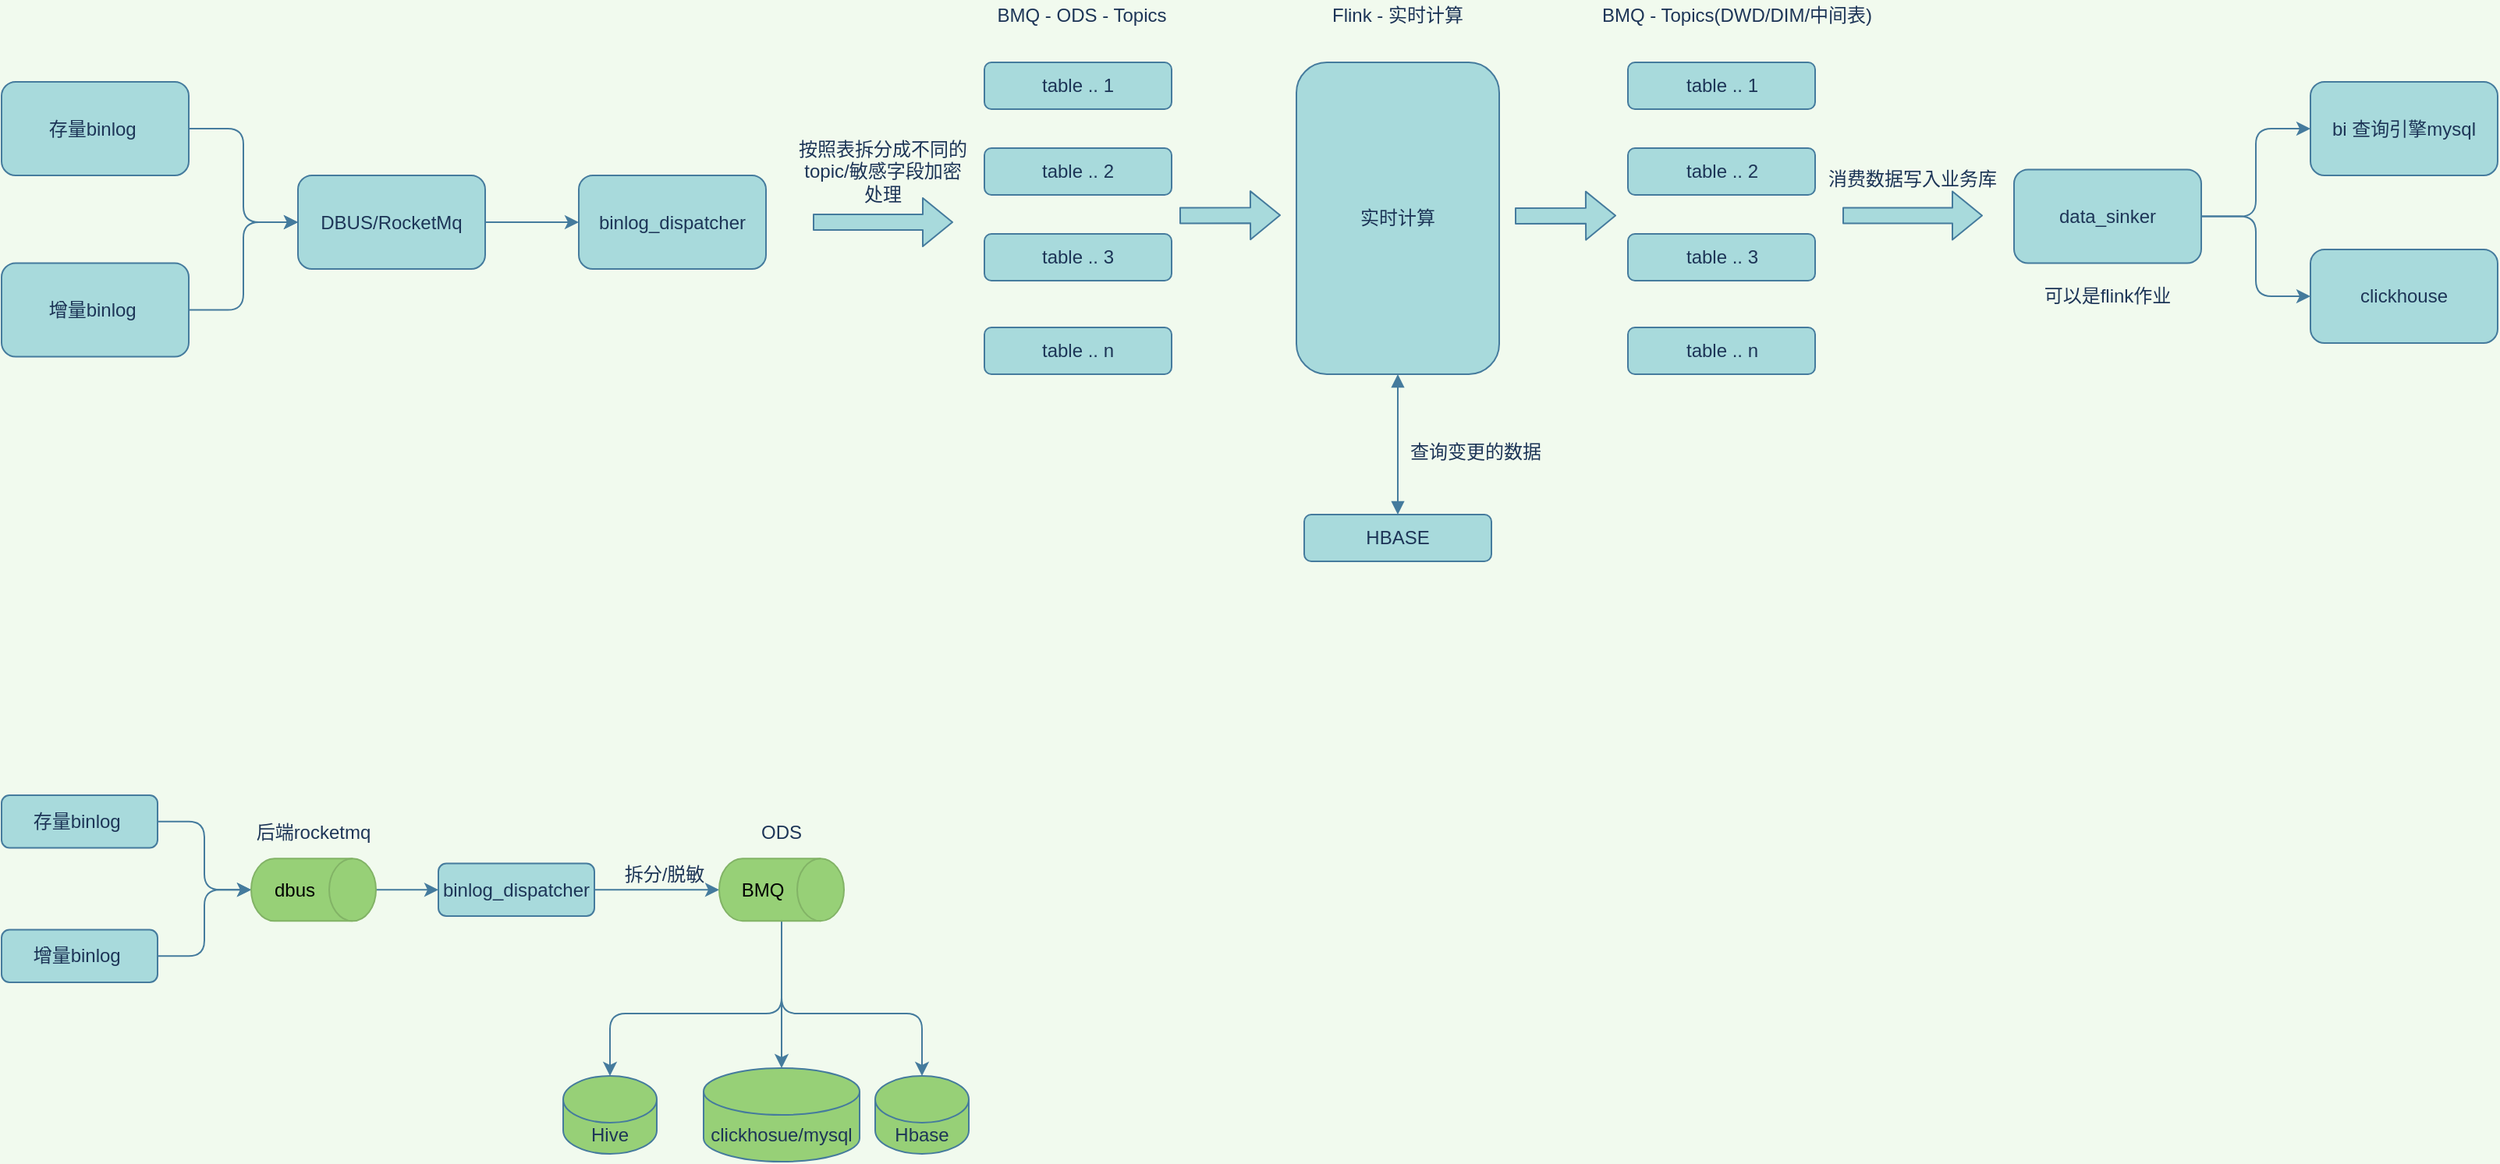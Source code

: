 <mxfile version="14.0.1" type="github">
  <diagram name="Page-1" id="74e2e168-ea6b-b213-b513-2b3c1d86103e">
    <mxGraphModel dx="1426" dy="769" grid="1" gridSize="10" guides="1" tooltips="1" connect="1" arrows="1" fold="1" page="1" pageScale="1" pageWidth="4681" pageHeight="3300" background="#F1FAEE" math="0" shadow="0">
      <root>
        <mxCell id="0" />
        <mxCell id="1" parent="0" />
        <mxCell id="ZxhqOC5vJH2Z66Pt62t_-1" style="edgeStyle=orthogonalEdgeStyle;curved=0;rounded=1;sketch=0;orthogonalLoop=1;jettySize=auto;html=1;exitX=1;exitY=0.5;exitDx=0;exitDy=0;entryX=0;entryY=0.5;entryDx=0;entryDy=0;strokeColor=#457B9D;fillColor=#A8DADC;fontColor=#1D3557;labelBackgroundColor=#F1FAEE;" edge="1" parent="1" source="CXxez-JtLYXaiOFdas3K-10" target="CXxez-JtLYXaiOFdas3K-11">
          <mxGeometry relative="1" as="geometry" />
        </mxCell>
        <mxCell id="CXxez-JtLYXaiOFdas3K-10" value="存量binlog&amp;nbsp;" style="rounded=1;whiteSpace=wrap;html=1;sketch=0;strokeColor=#457B9D;fillColor=#A8DADC;fontColor=#1D3557;" parent="1" vertex="1">
          <mxGeometry x="60" y="1402.5" width="120" height="60" as="geometry" />
        </mxCell>
        <mxCell id="ZxhqOC5vJH2Z66Pt62t_-3" style="edgeStyle=orthogonalEdgeStyle;curved=0;rounded=1;sketch=0;orthogonalLoop=1;jettySize=auto;html=1;exitX=1;exitY=0.5;exitDx=0;exitDy=0;entryX=0;entryY=0.5;entryDx=0;entryDy=0;strokeColor=#457B9D;fillColor=#A8DADC;fontColor=#1D3557;labelBackgroundColor=#F1FAEE;" edge="1" parent="1" source="CXxez-JtLYXaiOFdas3K-11" target="ZxhqOC5vJH2Z66Pt62t_-2">
          <mxGeometry relative="1" as="geometry" />
        </mxCell>
        <mxCell id="CXxez-JtLYXaiOFdas3K-11" value="DBUS/RocketMq" style="rounded=1;whiteSpace=wrap;html=1;sketch=0;strokeColor=#457B9D;fillColor=#A8DADC;fontColor=#1D3557;" parent="1" vertex="1">
          <mxGeometry x="250" y="1462.5" width="120" height="60" as="geometry" />
        </mxCell>
        <mxCell id="CXxez-JtLYXaiOFdas3K-14" value="table .. 1" style="rounded=1;whiteSpace=wrap;html=1;sketch=0;strokeColor=#457B9D;fillColor=#A8DADC;fontColor=#1D3557;" parent="1" vertex="1">
          <mxGeometry x="690" y="1390" width="120" height="30" as="geometry" />
        </mxCell>
        <mxCell id="CXxez-JtLYXaiOFdas3K-15" value="table .. 2" style="rounded=1;whiteSpace=wrap;html=1;sketch=0;strokeColor=#457B9D;fillColor=#A8DADC;fontColor=#1D3557;" parent="1" vertex="1">
          <mxGeometry x="690" y="1445" width="120" height="30" as="geometry" />
        </mxCell>
        <mxCell id="CXxez-JtLYXaiOFdas3K-16" value="table .. 3" style="rounded=1;whiteSpace=wrap;html=1;sketch=0;strokeColor=#457B9D;fillColor=#A8DADC;fontColor=#1D3557;" parent="1" vertex="1">
          <mxGeometry x="690" y="1500" width="120" height="30" as="geometry" />
        </mxCell>
        <mxCell id="CXxez-JtLYXaiOFdas3K-17" value="BMQ - ODS - Topics" style="text;html=1;strokeColor=none;fillColor=none;align=center;verticalAlign=middle;whiteSpace=wrap;rounded=0;sketch=0;fontColor=#1D3557;" parent="1" vertex="1">
          <mxGeometry x="695" y="1350" width="115" height="20" as="geometry" />
        </mxCell>
        <mxCell id="CXxez-JtLYXaiOFdas3K-18" value="table .. n" style="rounded=1;whiteSpace=wrap;html=1;sketch=0;strokeColor=#457B9D;fillColor=#A8DADC;fontColor=#1D3557;" parent="1" vertex="1">
          <mxGeometry x="690" y="1560" width="120" height="30" as="geometry" />
        </mxCell>
        <mxCell id="CXxez-JtLYXaiOFdas3K-20" value="Flink - 实时计算" style="text;html=1;strokeColor=none;fillColor=none;align=center;verticalAlign=middle;whiteSpace=wrap;rounded=0;sketch=0;fontColor=#1D3557;" parent="1" vertex="1">
          <mxGeometry x="905" y="1350" width="100" height="20" as="geometry" />
        </mxCell>
        <mxCell id="ZxhqOC5vJH2Z66Pt62t_-20" style="edgeStyle=orthogonalEdgeStyle;curved=0;rounded=1;sketch=0;orthogonalLoop=1;jettySize=auto;html=1;exitX=0.5;exitY=1;exitDx=0;exitDy=0;entryX=0.5;entryY=0;entryDx=0;entryDy=0;strokeColor=#457B9D;fillColor=#A8DADC;fontColor=#1D3557;endArrow=block;endFill=1;startArrow=block;startFill=1;labelBackgroundColor=#F1FAEE;" edge="1" parent="1" source="CXxez-JtLYXaiOFdas3K-21" target="ZxhqOC5vJH2Z66Pt62t_-19">
          <mxGeometry relative="1" as="geometry" />
        </mxCell>
        <mxCell id="CXxez-JtLYXaiOFdas3K-21" value="实时计算" style="rounded=1;whiteSpace=wrap;html=1;sketch=0;strokeColor=#457B9D;fillColor=#A8DADC;fontColor=#1D3557;" parent="1" vertex="1">
          <mxGeometry x="890" y="1390" width="130" height="200" as="geometry" />
        </mxCell>
        <mxCell id="ZxhqOC5vJH2Z66Pt62t_-2" value="binlog_dispatcher" style="rounded=1;whiteSpace=wrap;html=1;sketch=0;strokeColor=#457B9D;fillColor=#A8DADC;fontColor=#1D3557;" vertex="1" parent="1">
          <mxGeometry x="430" y="1462.5" width="120" height="60" as="geometry" />
        </mxCell>
        <mxCell id="ZxhqOC5vJH2Z66Pt62t_-4" value="table .. 1" style="rounded=1;whiteSpace=wrap;html=1;sketch=0;strokeColor=#457B9D;fillColor=#A8DADC;fontColor=#1D3557;" vertex="1" parent="1">
          <mxGeometry x="1102.5" y="1390" width="120" height="30" as="geometry" />
        </mxCell>
        <mxCell id="ZxhqOC5vJH2Z66Pt62t_-5" value="table .. 2" style="rounded=1;whiteSpace=wrap;html=1;sketch=0;strokeColor=#457B9D;fillColor=#A8DADC;fontColor=#1D3557;" vertex="1" parent="1">
          <mxGeometry x="1102.5" y="1445" width="120" height="30" as="geometry" />
        </mxCell>
        <mxCell id="ZxhqOC5vJH2Z66Pt62t_-6" value="table .. 3" style="rounded=1;whiteSpace=wrap;html=1;sketch=0;strokeColor=#457B9D;fillColor=#A8DADC;fontColor=#1D3557;" vertex="1" parent="1">
          <mxGeometry x="1102.5" y="1500" width="120" height="30" as="geometry" />
        </mxCell>
        <mxCell id="ZxhqOC5vJH2Z66Pt62t_-7" value="BMQ - Topics(DWD/DIM/中间表)" style="text;html=1;strokeColor=none;fillColor=none;align=center;verticalAlign=middle;whiteSpace=wrap;rounded=0;sketch=0;fontColor=#1D3557;" vertex="1" parent="1">
          <mxGeometry x="1080" y="1350" width="185" height="20" as="geometry" />
        </mxCell>
        <mxCell id="ZxhqOC5vJH2Z66Pt62t_-8" value="table .. n" style="rounded=1;whiteSpace=wrap;html=1;sketch=0;strokeColor=#457B9D;fillColor=#A8DADC;fontColor=#1D3557;" vertex="1" parent="1">
          <mxGeometry x="1102.5" y="1560" width="120" height="30" as="geometry" />
        </mxCell>
        <mxCell id="ZxhqOC5vJH2Z66Pt62t_-10" value="" style="shape=flexArrow;endArrow=classic;html=1;strokeColor=#457B9D;fillColor=#A8DADC;fontColor=#1D3557;labelBackgroundColor=#F1FAEE;" edge="1" parent="1">
          <mxGeometry width="50" height="50" relative="1" as="geometry">
            <mxPoint x="580" y="1492.5" as="sourcePoint" />
            <mxPoint x="670" y="1492.5" as="targetPoint" />
          </mxGeometry>
        </mxCell>
        <mxCell id="ZxhqOC5vJH2Z66Pt62t_-11" value="按照表拆分成不同的topic/敏感字段加密处理" style="text;html=1;strokeColor=none;fillColor=none;align=center;verticalAlign=middle;whiteSpace=wrap;rounded=0;sketch=0;fontColor=#1D3557;" vertex="1" parent="1">
          <mxGeometry x="570" y="1450" width="110" height="20" as="geometry" />
        </mxCell>
        <mxCell id="ZxhqOC5vJH2Z66Pt62t_-13" style="edgeStyle=orthogonalEdgeStyle;curved=0;rounded=1;sketch=0;orthogonalLoop=1;jettySize=auto;html=1;exitX=1;exitY=0.5;exitDx=0;exitDy=0;entryX=0;entryY=0.5;entryDx=0;entryDy=0;strokeColor=#457B9D;fillColor=#A8DADC;fontColor=#1D3557;labelBackgroundColor=#F1FAEE;" edge="1" parent="1" source="ZxhqOC5vJH2Z66Pt62t_-12" target="CXxez-JtLYXaiOFdas3K-11">
          <mxGeometry relative="1" as="geometry" />
        </mxCell>
        <mxCell id="ZxhqOC5vJH2Z66Pt62t_-12" value="增量binlog&amp;nbsp;" style="rounded=1;whiteSpace=wrap;html=1;sketch=0;strokeColor=#457B9D;fillColor=#A8DADC;fontColor=#1D3557;" vertex="1" parent="1">
          <mxGeometry x="60" y="1518.75" width="120" height="60" as="geometry" />
        </mxCell>
        <mxCell id="ZxhqOC5vJH2Z66Pt62t_-17" style="edgeStyle=orthogonalEdgeStyle;curved=0;rounded=1;sketch=0;orthogonalLoop=1;jettySize=auto;html=1;exitX=1;exitY=0.5;exitDx=0;exitDy=0;entryX=0;entryY=0.5;entryDx=0;entryDy=0;strokeColor=#457B9D;fillColor=#A8DADC;fontColor=#1D3557;labelBackgroundColor=#F1FAEE;" edge="1" parent="1" source="ZxhqOC5vJH2Z66Pt62t_-14" target="ZxhqOC5vJH2Z66Pt62t_-15">
          <mxGeometry relative="1" as="geometry" />
        </mxCell>
        <mxCell id="ZxhqOC5vJH2Z66Pt62t_-18" style="edgeStyle=orthogonalEdgeStyle;curved=0;rounded=1;sketch=0;orthogonalLoop=1;jettySize=auto;html=1;exitX=1;exitY=0.5;exitDx=0;exitDy=0;entryX=0;entryY=0.5;entryDx=0;entryDy=0;strokeColor=#457B9D;fillColor=#A8DADC;fontColor=#1D3557;labelBackgroundColor=#F1FAEE;" edge="1" parent="1" source="ZxhqOC5vJH2Z66Pt62t_-14" target="ZxhqOC5vJH2Z66Pt62t_-16">
          <mxGeometry relative="1" as="geometry" />
        </mxCell>
        <mxCell id="ZxhqOC5vJH2Z66Pt62t_-14" value="data_sinker" style="rounded=1;whiteSpace=wrap;html=1;sketch=0;strokeColor=#457B9D;fillColor=#A8DADC;fontColor=#1D3557;" vertex="1" parent="1">
          <mxGeometry x="1350" y="1458.75" width="120" height="60" as="geometry" />
        </mxCell>
        <mxCell id="ZxhqOC5vJH2Z66Pt62t_-15" value="bi 查询引擎mysql" style="rounded=1;whiteSpace=wrap;html=1;sketch=0;strokeColor=#457B9D;fillColor=#A8DADC;fontColor=#1D3557;" vertex="1" parent="1">
          <mxGeometry x="1540" y="1402.5" width="120" height="60" as="geometry" />
        </mxCell>
        <mxCell id="ZxhqOC5vJH2Z66Pt62t_-16" value="clickhouse" style="rounded=1;whiteSpace=wrap;html=1;sketch=0;strokeColor=#457B9D;fillColor=#A8DADC;fontColor=#1D3557;" vertex="1" parent="1">
          <mxGeometry x="1540" y="1510" width="120" height="60" as="geometry" />
        </mxCell>
        <mxCell id="ZxhqOC5vJH2Z66Pt62t_-19" value="HBASE" style="rounded=1;whiteSpace=wrap;html=1;sketch=0;strokeColor=#457B9D;fillColor=#A8DADC;fontColor=#1D3557;" vertex="1" parent="1">
          <mxGeometry x="895" y="1680" width="120" height="30" as="geometry" />
        </mxCell>
        <mxCell id="ZxhqOC5vJH2Z66Pt62t_-21" value="" style="shape=flexArrow;endArrow=classic;html=1;strokeColor=#457B9D;fillColor=#A8DADC;fontColor=#1D3557;labelBackgroundColor=#F1FAEE;" edge="1" parent="1">
          <mxGeometry width="50" height="50" relative="1" as="geometry">
            <mxPoint x="1240" y="1488.25" as="sourcePoint" />
            <mxPoint x="1330" y="1488.25" as="targetPoint" />
          </mxGeometry>
        </mxCell>
        <mxCell id="ZxhqOC5vJH2Z66Pt62t_-22" value="消费数据写入业务库" style="text;html=1;strokeColor=none;fillColor=none;align=center;verticalAlign=middle;whiteSpace=wrap;rounded=0;sketch=0;fontColor=#1D3557;" vertex="1" parent="1">
          <mxGeometry x="1230" y="1455" width="110" height="20" as="geometry" />
        </mxCell>
        <mxCell id="ZxhqOC5vJH2Z66Pt62t_-23" value="" style="shape=flexArrow;endArrow=classic;html=1;strokeColor=#457B9D;fillColor=#A8DADC;fontColor=#1D3557;labelBackgroundColor=#F1FAEE;" edge="1" parent="1">
          <mxGeometry width="50" height="50" relative="1" as="geometry">
            <mxPoint x="815" y="1488.25" as="sourcePoint" />
            <mxPoint x="880" y="1488" as="targetPoint" />
          </mxGeometry>
        </mxCell>
        <mxCell id="ZxhqOC5vJH2Z66Pt62t_-24" value="" style="shape=flexArrow;endArrow=classic;html=1;strokeColor=#457B9D;fillColor=#A8DADC;fontColor=#1D3557;labelBackgroundColor=#F1FAEE;" edge="1" parent="1">
          <mxGeometry width="50" height="50" relative="1" as="geometry">
            <mxPoint x="1030" y="1488.5" as="sourcePoint" />
            <mxPoint x="1095" y="1488.25" as="targetPoint" />
          </mxGeometry>
        </mxCell>
        <mxCell id="ZxhqOC5vJH2Z66Pt62t_-38" value="查询变更的数据" style="text;html=1;strokeColor=none;fillColor=none;align=center;verticalAlign=middle;whiteSpace=wrap;rounded=0;sketch=0;fontColor=#1D3557;" vertex="1" parent="1">
          <mxGeometry x="960" y="1630" width="90" height="20" as="geometry" />
        </mxCell>
        <mxCell id="ZxhqOC5vJH2Z66Pt62t_-39" value="可以是flink作业" style="text;html=1;strokeColor=none;fillColor=none;align=center;verticalAlign=middle;whiteSpace=wrap;rounded=0;sketch=0;fontColor=#1D3557;" vertex="1" parent="1">
          <mxGeometry x="1365" y="1530" width="90" height="20" as="geometry" />
        </mxCell>
        <mxCell id="ZxhqOC5vJH2Z66Pt62t_-55" style="edgeStyle=orthogonalEdgeStyle;curved=0;rounded=1;sketch=0;orthogonalLoop=1;jettySize=auto;html=1;exitX=1;exitY=0.5;exitDx=0;exitDy=0;entryX=0.5;entryY=1;entryDx=0;entryDy=0;entryPerimeter=0;strokeColor=#457B9D;fillColor=#A8DADC;fontColor=#1D3557;" edge="1" parent="1" source="ZxhqOC5vJH2Z66Pt62t_-46" target="ZxhqOC5vJH2Z66Pt62t_-53">
          <mxGeometry relative="1" as="geometry" />
        </mxCell>
        <mxCell id="ZxhqOC5vJH2Z66Pt62t_-46" value="增量binlog&amp;nbsp;" style="rounded=1;whiteSpace=wrap;html=1;sketch=0;strokeColor=#457B9D;fillColor=#A8DADC;fontColor=#1D3557;" vertex="1" parent="1">
          <mxGeometry x="60" y="1946.25" width="100" height="33.75" as="geometry" />
        </mxCell>
        <mxCell id="ZxhqOC5vJH2Z66Pt62t_-54" style="edgeStyle=orthogonalEdgeStyle;curved=0;rounded=1;sketch=0;orthogonalLoop=1;jettySize=auto;html=1;exitX=1;exitY=0.5;exitDx=0;exitDy=0;entryX=0.5;entryY=1;entryDx=0;entryDy=0;entryPerimeter=0;strokeColor=#457B9D;fillColor=#A8DADC;fontColor=#1D3557;" edge="1" parent="1" source="ZxhqOC5vJH2Z66Pt62t_-47" target="ZxhqOC5vJH2Z66Pt62t_-53">
          <mxGeometry relative="1" as="geometry" />
        </mxCell>
        <mxCell id="ZxhqOC5vJH2Z66Pt62t_-47" value="存量binlog&amp;nbsp;" style="rounded=1;whiteSpace=wrap;html=1;sketch=0;strokeColor=#457B9D;fillColor=#A8DADC;fontColor=#1D3557;" vertex="1" parent="1">
          <mxGeometry x="60" y="1860" width="100" height="33.75" as="geometry" />
        </mxCell>
        <mxCell id="ZxhqOC5vJH2Z66Pt62t_-59" style="edgeStyle=orthogonalEdgeStyle;curved=0;rounded=1;sketch=0;orthogonalLoop=1;jettySize=auto;html=1;exitX=1;exitY=0.5;exitDx=0;exitDy=0;strokeColor=#457B9D;fillColor=#A8DADC;fontColor=#1D3557;" edge="1" parent="1" source="ZxhqOC5vJH2Z66Pt62t_-52" target="ZxhqOC5vJH2Z66Pt62t_-58">
          <mxGeometry relative="1" as="geometry" />
        </mxCell>
        <mxCell id="ZxhqOC5vJH2Z66Pt62t_-52" value="&lt;span&gt;binlog_dispatcher&lt;/span&gt;" style="rounded=1;whiteSpace=wrap;html=1;sketch=0;strokeColor=#457B9D;fillColor=#A8DADC;fontColor=#1D3557;" vertex="1" parent="1">
          <mxGeometry x="340" y="1903.75" width="100" height="33.75" as="geometry" />
        </mxCell>
        <mxCell id="ZxhqOC5vJH2Z66Pt62t_-57" style="edgeStyle=orthogonalEdgeStyle;curved=0;rounded=1;sketch=0;orthogonalLoop=1;jettySize=auto;html=1;exitX=0.5;exitY=0;exitDx=0;exitDy=0;exitPerimeter=0;entryX=0;entryY=0.5;entryDx=0;entryDy=0;strokeColor=#457B9D;fillColor=#A8DADC;fontColor=#1D3557;" edge="1" parent="1" source="ZxhqOC5vJH2Z66Pt62t_-53" target="ZxhqOC5vJH2Z66Pt62t_-52">
          <mxGeometry relative="1" as="geometry" />
        </mxCell>
        <mxCell id="ZxhqOC5vJH2Z66Pt62t_-53" value="dbus" style="shape=cylinder3;whiteSpace=wrap;html=1;boundedLbl=1;backgroundOutline=1;size=15;rounded=0;sketch=0;strokeColor=#82b366;direction=south;fillColor=#97D077;" vertex="1" parent="1">
          <mxGeometry x="220" y="1900.63" width="80" height="40" as="geometry" />
        </mxCell>
        <mxCell id="ZxhqOC5vJH2Z66Pt62t_-56" value="后端rocketmq" style="text;html=1;strokeColor=none;fillColor=none;align=center;verticalAlign=middle;whiteSpace=wrap;rounded=0;sketch=0;fontColor=#1D3557;" vertex="1" parent="1">
          <mxGeometry x="215" y="1873.75" width="90" height="20" as="geometry" />
        </mxCell>
        <mxCell id="ZxhqOC5vJH2Z66Pt62t_-67" style="edgeStyle=orthogonalEdgeStyle;curved=0;rounded=1;sketch=0;orthogonalLoop=1;jettySize=auto;html=1;exitX=1;exitY=0.5;exitDx=0;exitDy=0;exitPerimeter=0;entryX=0.5;entryY=0;entryDx=0;entryDy=0;entryPerimeter=0;strokeColor=#457B9D;fillColor=#A8DADC;fontColor=#1D3557;" edge="1" parent="1" source="ZxhqOC5vJH2Z66Pt62t_-58" target="ZxhqOC5vJH2Z66Pt62t_-66">
          <mxGeometry relative="1" as="geometry" />
        </mxCell>
        <mxCell id="ZxhqOC5vJH2Z66Pt62t_-68" style="edgeStyle=orthogonalEdgeStyle;curved=0;rounded=1;sketch=0;orthogonalLoop=1;jettySize=auto;html=1;exitX=1;exitY=0.5;exitDx=0;exitDy=0;exitPerimeter=0;entryX=0.5;entryY=0;entryDx=0;entryDy=0;entryPerimeter=0;strokeColor=#457B9D;fillColor=#A8DADC;fontColor=#1D3557;" edge="1" parent="1" source="ZxhqOC5vJH2Z66Pt62t_-58" target="ZxhqOC5vJH2Z66Pt62t_-63">
          <mxGeometry relative="1" as="geometry">
            <Array as="points">
              <mxPoint x="560" y="2000" />
              <mxPoint x="450" y="2000" />
            </Array>
          </mxGeometry>
        </mxCell>
        <mxCell id="ZxhqOC5vJH2Z66Pt62t_-70" style="edgeStyle=orthogonalEdgeStyle;curved=0;rounded=1;sketch=0;orthogonalLoop=1;jettySize=auto;html=1;exitX=1;exitY=0.5;exitDx=0;exitDy=0;exitPerimeter=0;strokeColor=#457B9D;fillColor=#A8DADC;fontColor=#1D3557;" edge="1" parent="1" source="ZxhqOC5vJH2Z66Pt62t_-58" target="ZxhqOC5vJH2Z66Pt62t_-69">
          <mxGeometry relative="1" as="geometry">
            <Array as="points">
              <mxPoint x="560" y="2000" />
              <mxPoint x="650" y="2000" />
            </Array>
          </mxGeometry>
        </mxCell>
        <mxCell id="ZxhqOC5vJH2Z66Pt62t_-58" value="BMQ" style="shape=cylinder3;whiteSpace=wrap;html=1;boundedLbl=1;backgroundOutline=1;size=15;rounded=0;sketch=0;strokeColor=#82b366;direction=south;fillColor=#97D077;" vertex="1" parent="1">
          <mxGeometry x="520" y="1900.62" width="80" height="40" as="geometry" />
        </mxCell>
        <mxCell id="ZxhqOC5vJH2Z66Pt62t_-60" value="ODS" style="text;html=1;strokeColor=none;fillColor=none;align=center;verticalAlign=middle;whiteSpace=wrap;rounded=0;sketch=0;fontColor=#1D3557;" vertex="1" parent="1">
          <mxGeometry x="540" y="1873.75" width="40" height="20" as="geometry" />
        </mxCell>
        <mxCell id="ZxhqOC5vJH2Z66Pt62t_-62" value="拆分/脱敏" style="text;html=1;strokeColor=none;fillColor=none;align=center;verticalAlign=middle;whiteSpace=wrap;rounded=0;sketch=0;fontColor=#1D3557;" vertex="1" parent="1">
          <mxGeometry x="440" y="1900.62" width="90" height="20" as="geometry" />
        </mxCell>
        <mxCell id="ZxhqOC5vJH2Z66Pt62t_-63" value="Hive" style="shape=cylinder3;whiteSpace=wrap;html=1;boundedLbl=1;backgroundOutline=1;size=15;rounded=0;sketch=0;strokeColor=#457B9D;fillColor=#97D077;fontColor=#1D3557;" vertex="1" parent="1">
          <mxGeometry x="420" y="2040" width="60" height="50" as="geometry" />
        </mxCell>
        <mxCell id="ZxhqOC5vJH2Z66Pt62t_-66" value="clickhosue/mysql" style="shape=cylinder3;whiteSpace=wrap;html=1;boundedLbl=1;backgroundOutline=1;size=15;rounded=0;sketch=0;strokeColor=#457B9D;fillColor=#97D077;fontColor=#1D3557;" vertex="1" parent="1">
          <mxGeometry x="510" y="2035" width="100" height="60" as="geometry" />
        </mxCell>
        <mxCell id="ZxhqOC5vJH2Z66Pt62t_-69" value="Hbase" style="shape=cylinder3;whiteSpace=wrap;html=1;boundedLbl=1;backgroundOutline=1;size=15;rounded=0;sketch=0;strokeColor=#457B9D;fillColor=#97D077;fontColor=#1D3557;" vertex="1" parent="1">
          <mxGeometry x="620" y="2040" width="60" height="50" as="geometry" />
        </mxCell>
      </root>
    </mxGraphModel>
  </diagram>
</mxfile>
